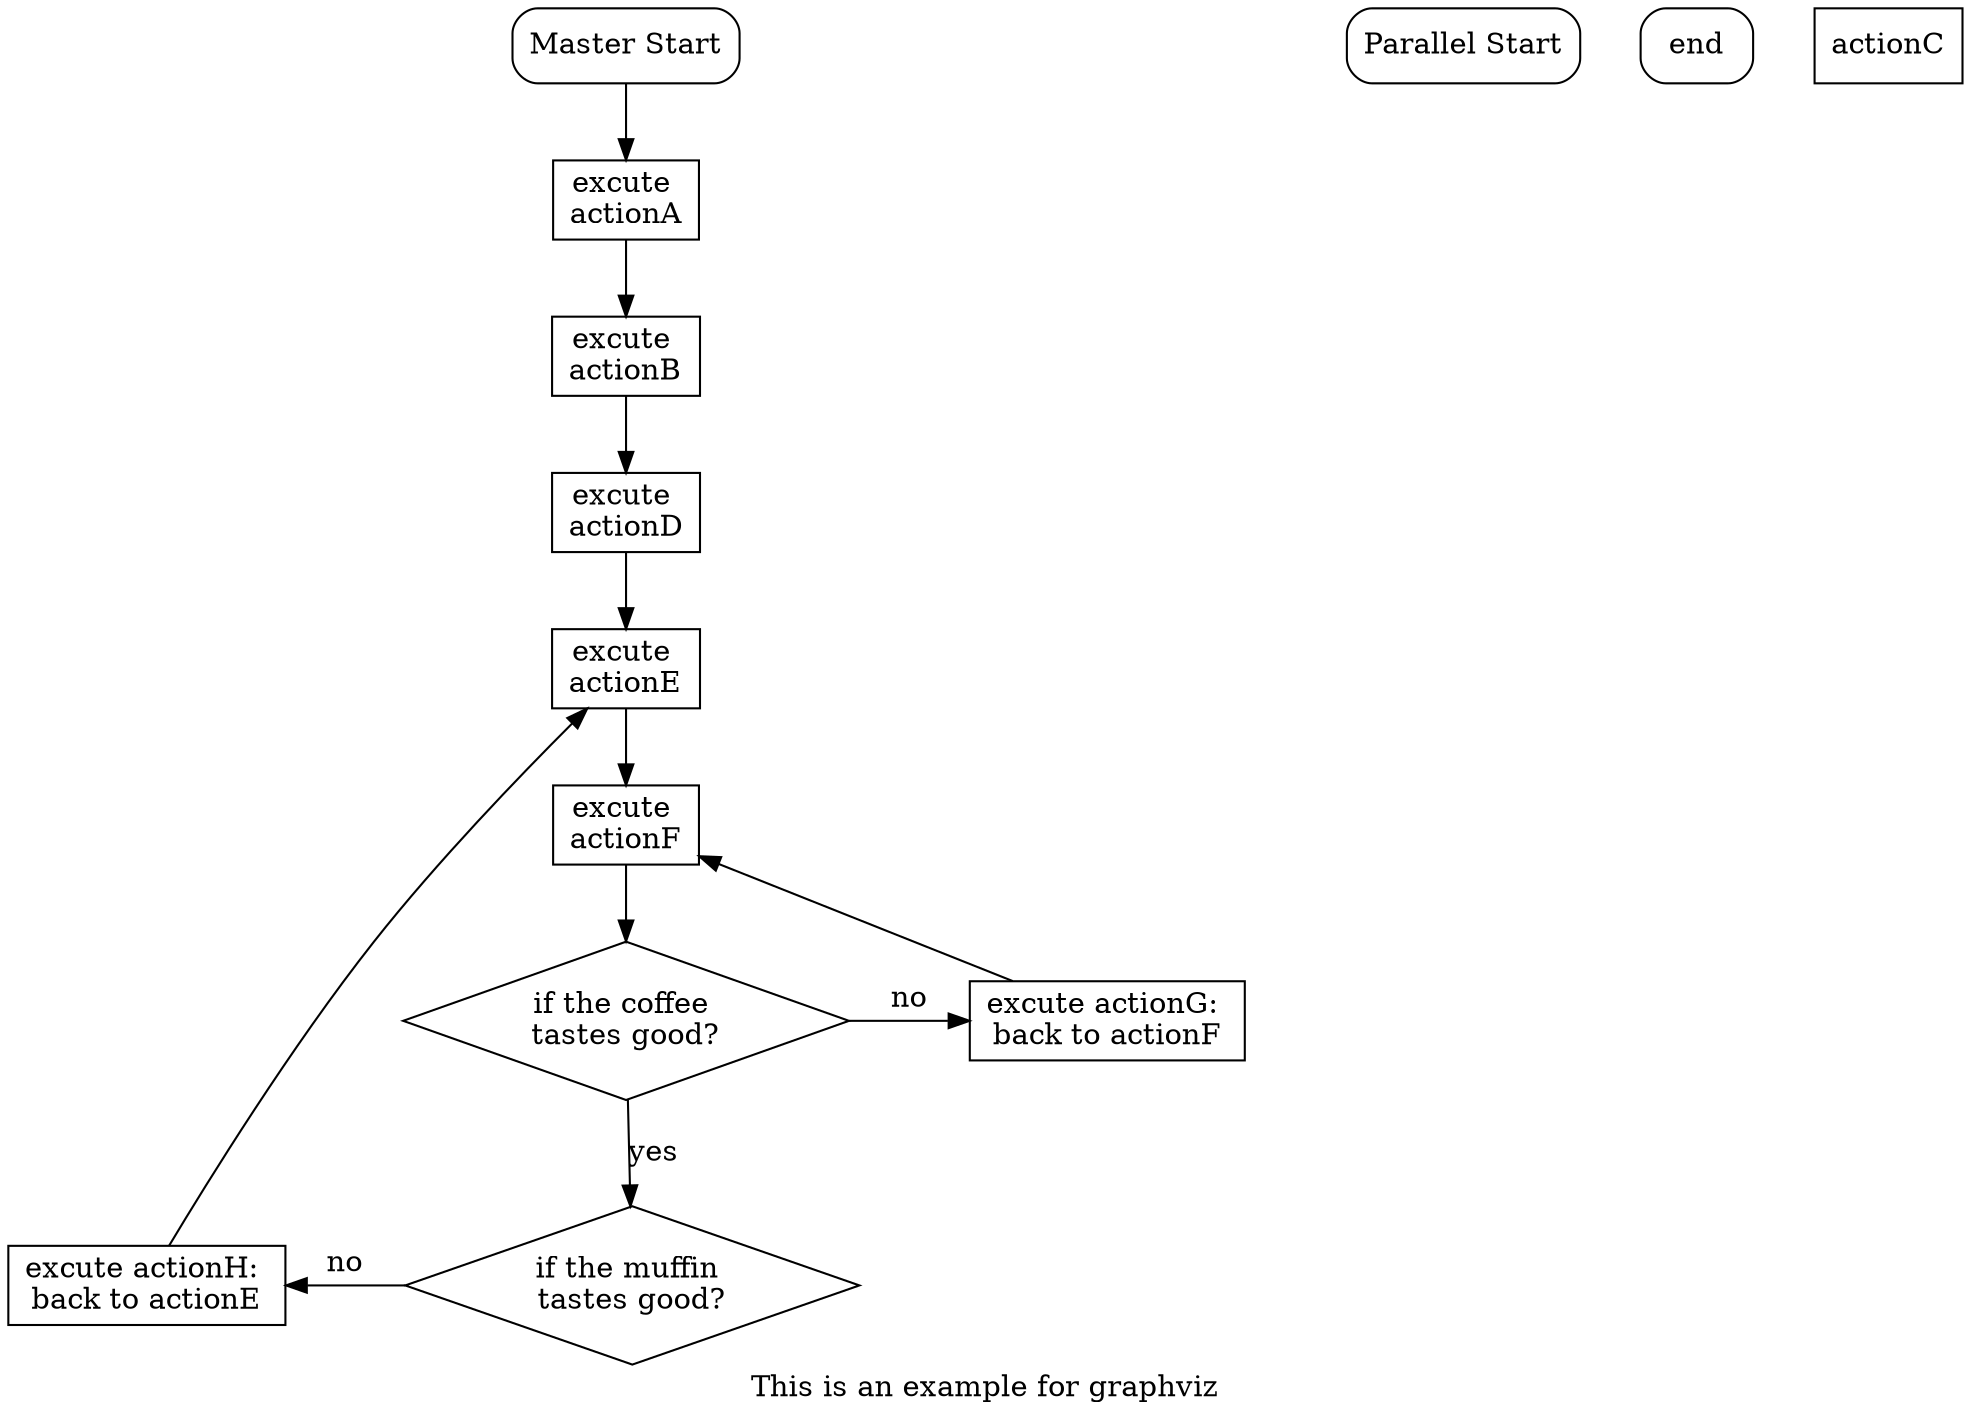 digraph{
    graph[label = "This is an example for graphviz", nodesep = 0.4]
    node[shape = "box", style = rounded]
        Start2; Start1; end;
    node[shape = "box", style = ""]
        actionA; actionB; actionC; actionD;
        actionE; actionF; actionG; actionH;
    node[shape = diamond, style = ""]
        ifStatement1; ifStatement2;
    node[shape = "box", style = ""]
        emptyStart1; emptyStart2;
    
    emptyStart1[label = "                               ", style = invis];
    emptyStart2[label = "                               ", style = invis];

    {rank = same;
        emptyStart2 -> Start1 -> emptyStart1 -> Start2[style = invis];
        rankdir = LR;
    }

    subgraph master{
        Start1 -> actionA -> actionB -> actionD -> actionE -> actionF -> ifStatement1;
        ifStatement1 -> actionG[label = "no"];
        ifStatement1 -> ifStatement2[label = "yes"];
    }
  
    subgraph branch1{
        emptyStart1 -> actionG[style = invis];
        actionG -> actionF[weight = 0];
    }
  
    subgraph branch2{
        emptyStart2 -> actionH[style = invis];
        actionH -> actionE[weight = 0];
        ifStatement2 -> actionH[weight = 0, label = "no"];
    }
  
    Start2[label = "Parallel Start"]
    Start1[label = "Master Start"]
    actionA[label = "excute \nactionA"]
    actionB[label = "excute \nactionB"]
    actionD[label = "excute \nactionD"]
    actionE[label = "excute \nactionE"]
    actionF[label = "excute \nactionF"]
    ifStatement1[label = "if the coffee \ntastes good?"]
    actionG[label = "excute actionG: \nback to actionF"]
    ifStatement2[label = "if the muffin \ntastes good?"]
    actionH[label = "excute actionH: \nback to actionE"]

    // rank the same means they are parallel horizontally.
    {rank = same; emptyStart2  Start1 emptyStart1  Start2}
    {rank = same; ifStatement1 actionG}
    {rank = same; actionH ifStatement2}
}